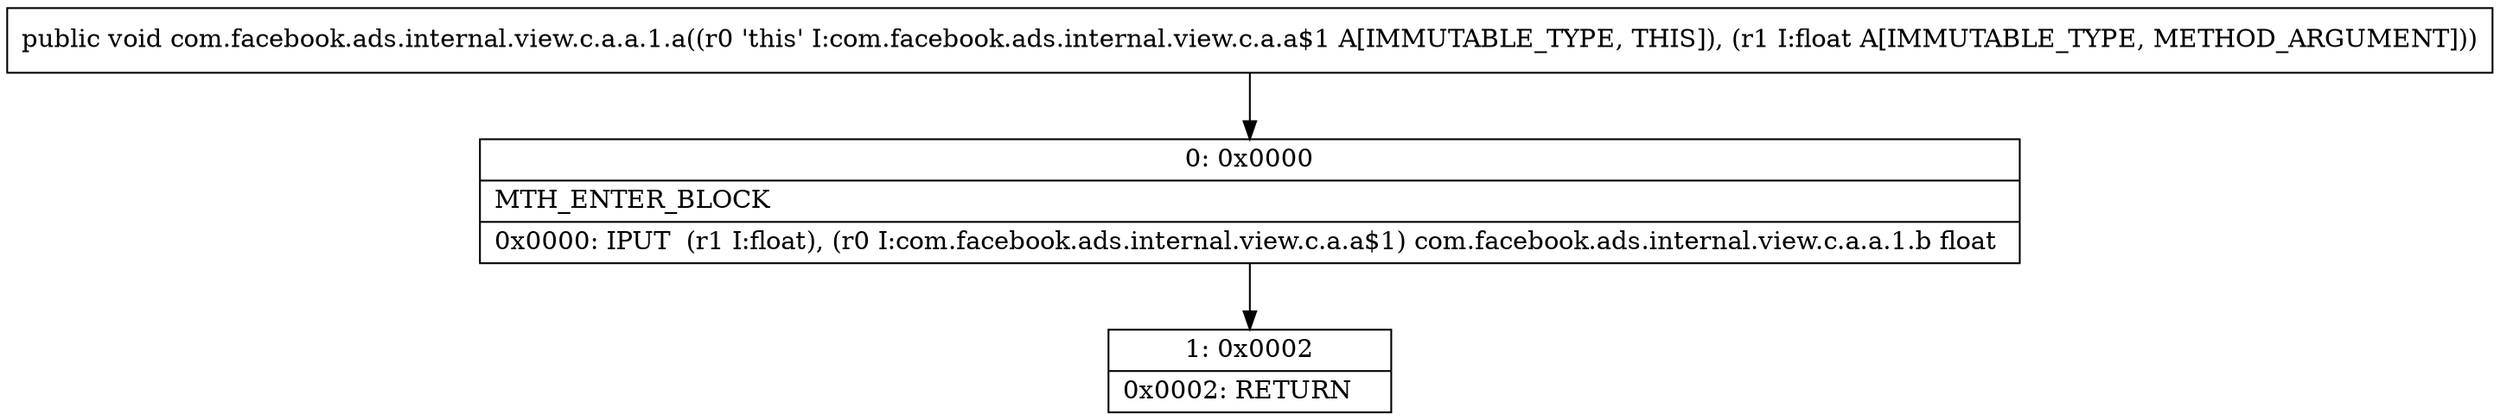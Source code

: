 digraph "CFG forcom.facebook.ads.internal.view.c.a.a.1.a(F)V" {
Node_0 [shape=record,label="{0\:\ 0x0000|MTH_ENTER_BLOCK\l|0x0000: IPUT  (r1 I:float), (r0 I:com.facebook.ads.internal.view.c.a.a$1) com.facebook.ads.internal.view.c.a.a.1.b float \l}"];
Node_1 [shape=record,label="{1\:\ 0x0002|0x0002: RETURN   \l}"];
MethodNode[shape=record,label="{public void com.facebook.ads.internal.view.c.a.a.1.a((r0 'this' I:com.facebook.ads.internal.view.c.a.a$1 A[IMMUTABLE_TYPE, THIS]), (r1 I:float A[IMMUTABLE_TYPE, METHOD_ARGUMENT])) }"];
MethodNode -> Node_0;
Node_0 -> Node_1;
}

